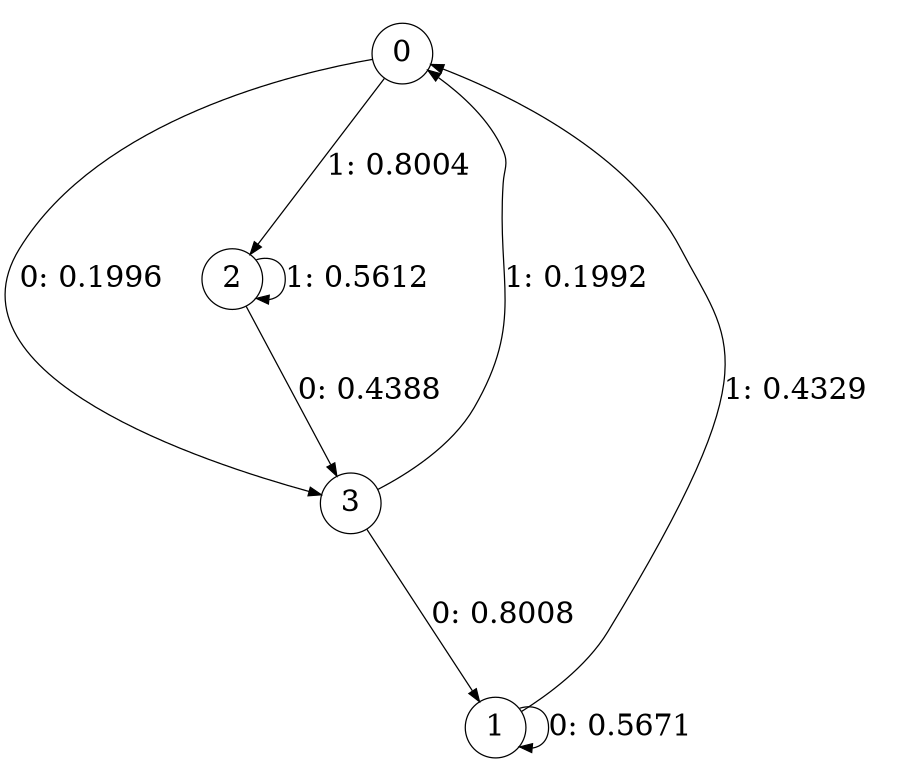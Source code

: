 digraph "ch25concat_phase3_L2" {
size = "6,8.5";
ratio = "fill";
node [shape = circle];
node [fontsize = 24];
edge [fontsize = 24];
0 -> 3 [label = "0: 0.1996   "];
0 -> 2 [label = "1: 0.8004   "];
1 -> 1 [label = "0: 0.5671   "];
1 -> 0 [label = "1: 0.4329   "];
2 -> 3 [label = "0: 0.4388   "];
2 -> 2 [label = "1: 0.5612   "];
3 -> 1 [label = "0: 0.8008   "];
3 -> 0 [label = "1: 0.1992   "];
}